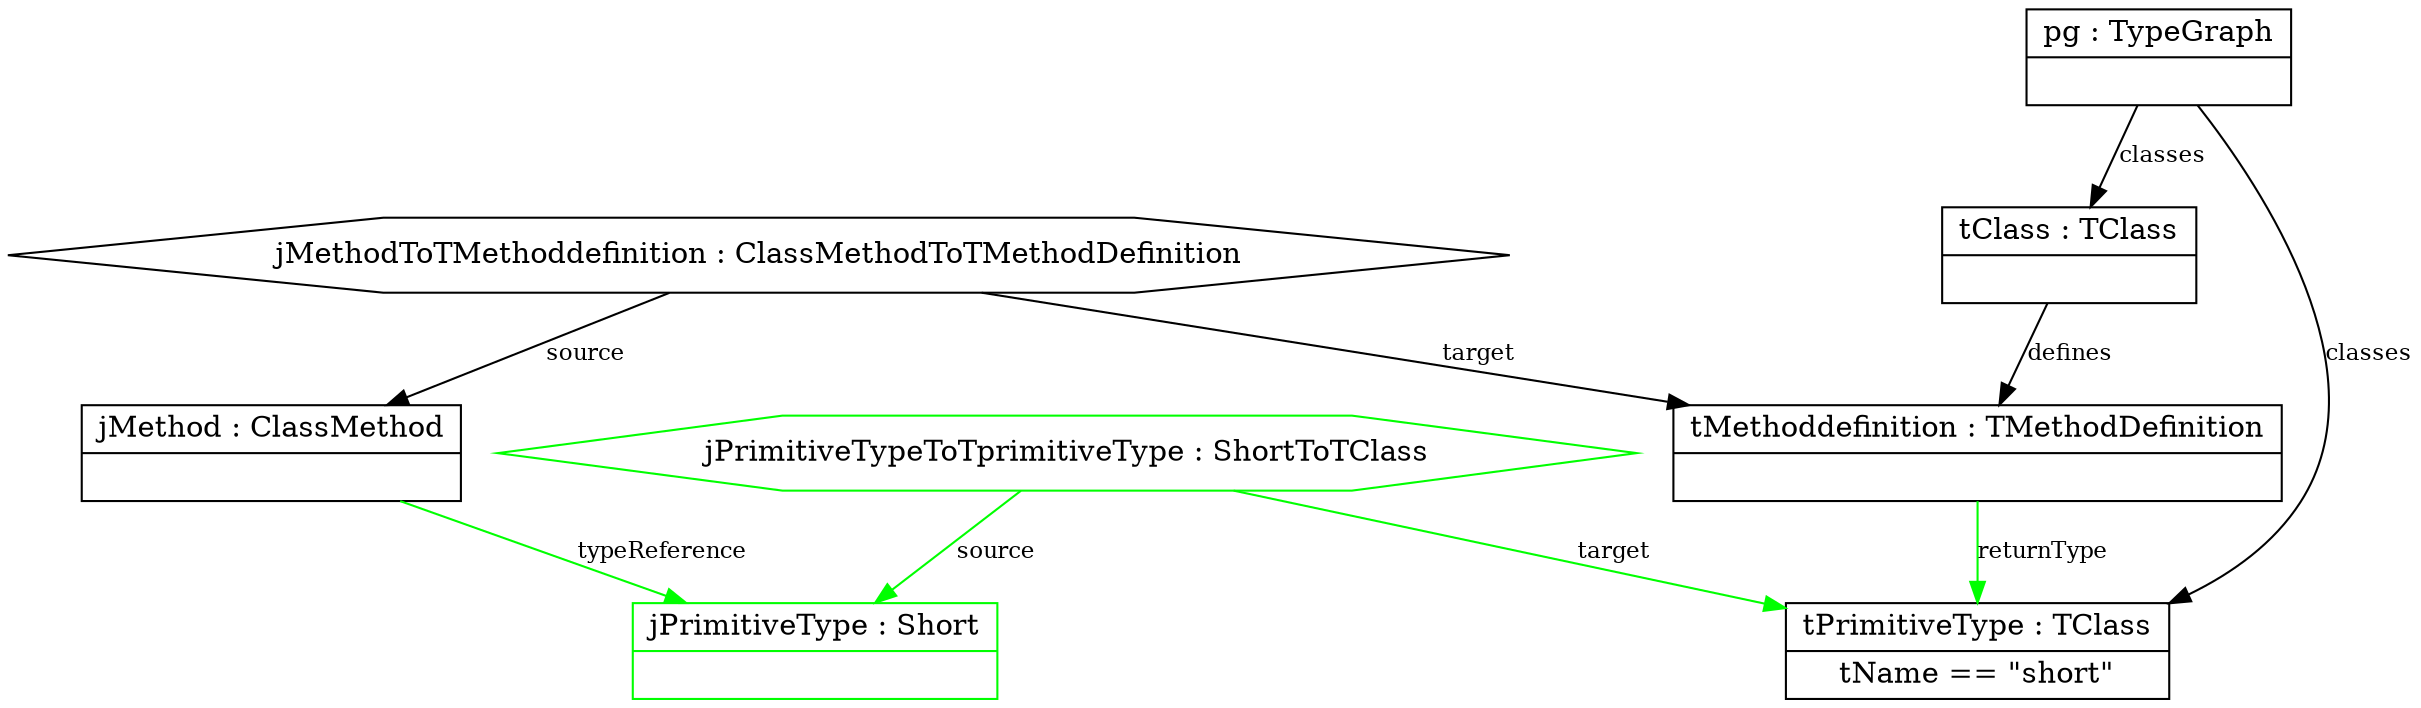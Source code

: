 digraph "ReturnPrimitiveShort" {
	label="";

	subgraph "Correspondence Domain" {
	          "jPrimitiveTypeToTprimitiveType : ShortToTClass" [shape=hexagon, color=green];
	          "jMethodToTMethoddefinition : ClassMethodToTMethodDefinition" [shape=hexagon, color=black];

	          "jMethodToTMethoddefinition : ClassMethodToTMethodDefinition" -> "tMethoddefinition : TMethodDefinition" [color=black, label="target", fontsize=11];
	          "jPrimitiveTypeToTprimitiveType : ShortToTClass" -> "jPrimitiveType : Short" [color=green, label="source", fontsize=11];
	          "jMethodToTMethoddefinition : ClassMethodToTMethodDefinition" -> "jMethod : ClassMethod" [color=black, label="source", fontsize=11];
	          "jPrimitiveTypeToTprimitiveType : ShortToTClass" -> "tPrimitiveType : TClass" [color=green, label="target", fontsize=11];
	}
	subgraph "Source Domain" {
	          "jMethod : ClassMethod" [shape=record, color=black, label="{jMethod : ClassMethod | }"];
	          "jPrimitiveType : Short" [shape=record, color=green, label="{jPrimitiveType : Short | }"];

	          "jMethod : ClassMethod" -> "jPrimitiveType : Short" [color=green, label="typeReference", fontsize=11];
	}
	subgraph "Target Domain" {
	          "pg : TypeGraph" [shape=record, color=black, label="{pg : TypeGraph | }"];
	          "tClass : TClass" [shape=record, color=black, label="{tClass : TClass | }"];
	          "tPrimitiveType : TClass" [shape=record, color=black, label="{tPrimitiveType : TClass | tName == \"short\"}"];
	          "tMethoddefinition : TMethodDefinition" [shape=record, color=black, label="{tMethoddefinition : TMethodDefinition | }"];

	          "pg : TypeGraph" -> "tPrimitiveType : TClass" [color=black, label="classes", fontsize=11];
	          "pg : TypeGraph" -> "tClass : TClass" [color=black, label="classes", fontsize=11];
	          "tMethoddefinition : TMethodDefinition" -> "tPrimitiveType : TClass" [color=green, label="returnType", fontsize=11];
	          "tClass : TClass" -> "tMethoddefinition : TMethodDefinition" [color=black, label="defines", fontsize=11];
	}
}